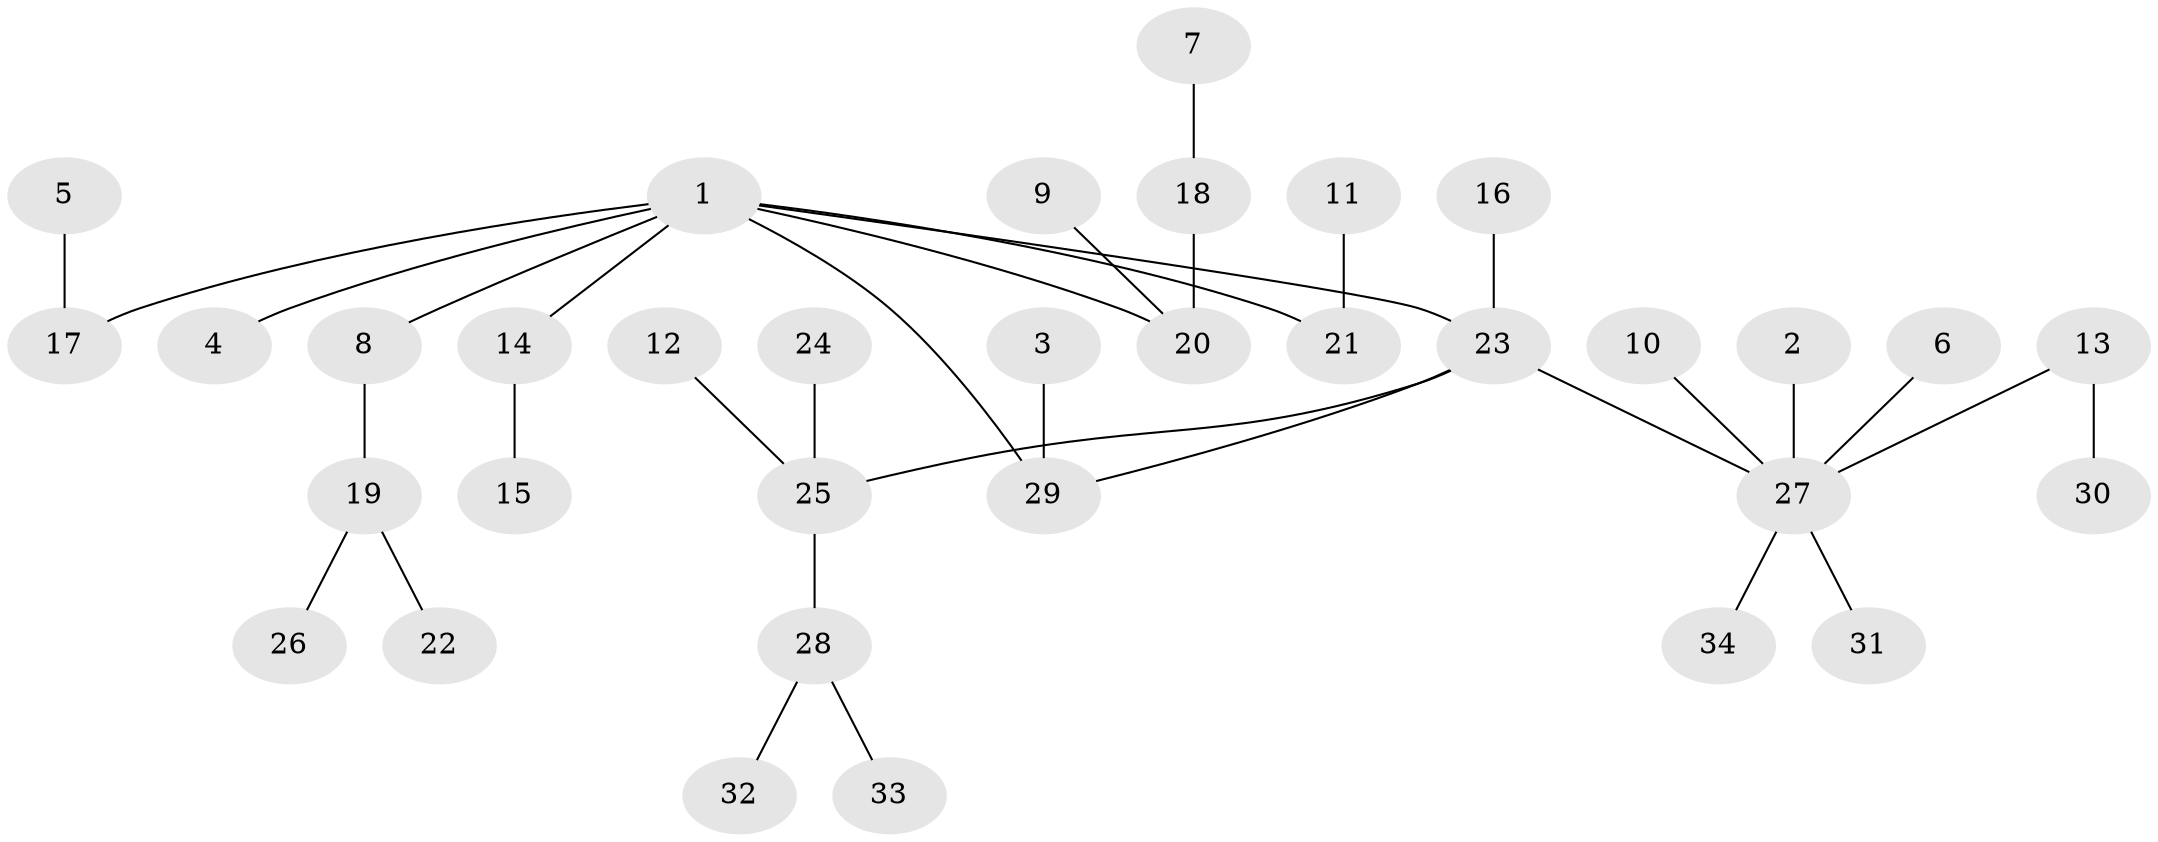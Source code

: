 // original degree distribution, {4: 0.05970149253731343, 6: 0.029850746268656716, 5: 0.05970149253731343, 1: 0.5223880597014925, 2: 0.22388059701492538, 3: 0.1044776119402985}
// Generated by graph-tools (version 1.1) at 2025/25/03/09/25 03:25:34]
// undirected, 34 vertices, 34 edges
graph export_dot {
graph [start="1"]
  node [color=gray90,style=filled];
  1;
  2;
  3;
  4;
  5;
  6;
  7;
  8;
  9;
  10;
  11;
  12;
  13;
  14;
  15;
  16;
  17;
  18;
  19;
  20;
  21;
  22;
  23;
  24;
  25;
  26;
  27;
  28;
  29;
  30;
  31;
  32;
  33;
  34;
  1 -- 4 [weight=1.0];
  1 -- 8 [weight=1.0];
  1 -- 14 [weight=1.0];
  1 -- 17 [weight=1.0];
  1 -- 20 [weight=1.0];
  1 -- 21 [weight=1.0];
  1 -- 23 [weight=1.0];
  1 -- 29 [weight=1.0];
  2 -- 27 [weight=1.0];
  3 -- 29 [weight=1.0];
  5 -- 17 [weight=1.0];
  6 -- 27 [weight=1.0];
  7 -- 18 [weight=1.0];
  8 -- 19 [weight=1.0];
  9 -- 20 [weight=1.0];
  10 -- 27 [weight=1.0];
  11 -- 21 [weight=1.0];
  12 -- 25 [weight=1.0];
  13 -- 27 [weight=1.0];
  13 -- 30 [weight=1.0];
  14 -- 15 [weight=1.0];
  16 -- 23 [weight=1.0];
  18 -- 20 [weight=1.0];
  19 -- 22 [weight=1.0];
  19 -- 26 [weight=1.0];
  23 -- 25 [weight=1.0];
  23 -- 27 [weight=1.0];
  23 -- 29 [weight=1.0];
  24 -- 25 [weight=1.0];
  25 -- 28 [weight=1.0];
  27 -- 31 [weight=1.0];
  27 -- 34 [weight=1.0];
  28 -- 32 [weight=1.0];
  28 -- 33 [weight=1.0];
}
